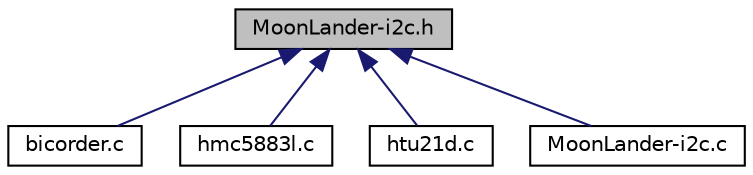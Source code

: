 digraph "MoonLander-i2c.h"
{
  edge [fontname="Helvetica",fontsize="10",labelfontname="Helvetica",labelfontsize="10"];
  node [fontname="Helvetica",fontsize="10",shape=record];
  Node1 [label="MoonLander-i2c.h",height=0.2,width=0.4,color="black", fillcolor="grey75", style="filled", fontcolor="black"];
  Node1 -> Node2 [dir="back",color="midnightblue",fontsize="10",style="solid"];
  Node2 [label="bicorder.c",height=0.2,width=0.4,color="black", fillcolor="white", style="filled",URL="$bicorder_8c.html",tooltip="A Tricorder inspired project using the Gray Cat Labs MoonLander. "];
  Node1 -> Node3 [dir="back",color="midnightblue",fontsize="10",style="solid"];
  Node3 [label="hmc5883l.c",height=0.2,width=0.4,color="black", fillcolor="white", style="filled",URL="$hmc5883l_8c.html",tooltip="A library for the HMC5883L 3-axis I2C magnetometer. "];
  Node1 -> Node4 [dir="back",color="midnightblue",fontsize="10",style="solid"];
  Node4 [label="htu21d.c",height=0.2,width=0.4,color="black", fillcolor="white", style="filled",URL="$htu21d_8c.html",tooltip="A library for the HMC5883L 3-axis I2C magnetometer. "];
  Node1 -> Node5 [dir="back",color="midnightblue",fontsize="10",style="solid"];
  Node5 [label="MoonLander-i2c.c",height=0.2,width=0.4,color="black", fillcolor="white", style="filled",URL="$MoonLander-i2c_8c.html",tooltip="Basic polling I2C master driver for the NXP LPC824 (and probably other LPC8XX) ARM Cortex-M0+..."];
}
